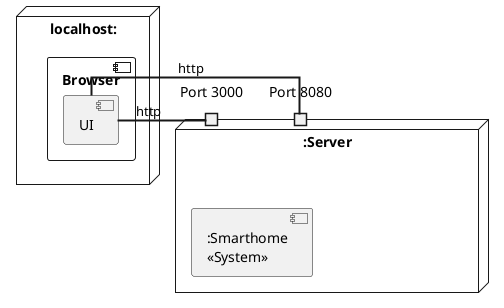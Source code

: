 @startuml
skinparam linetype ortho

node "localhost:" as client {

    component "Browser" as browser {
        component "UI" as UI {

        }
    }
}

node ":Server" as server {
    component ":Smarthome\n<<System>>" as sh<<component>> {
    }

    port "Port 3000" as p3000
    port "Port 8080" as p8080
}

UI -[bold]right- p3000 :http
UI -[bold]right- p8080 :http
@enduml